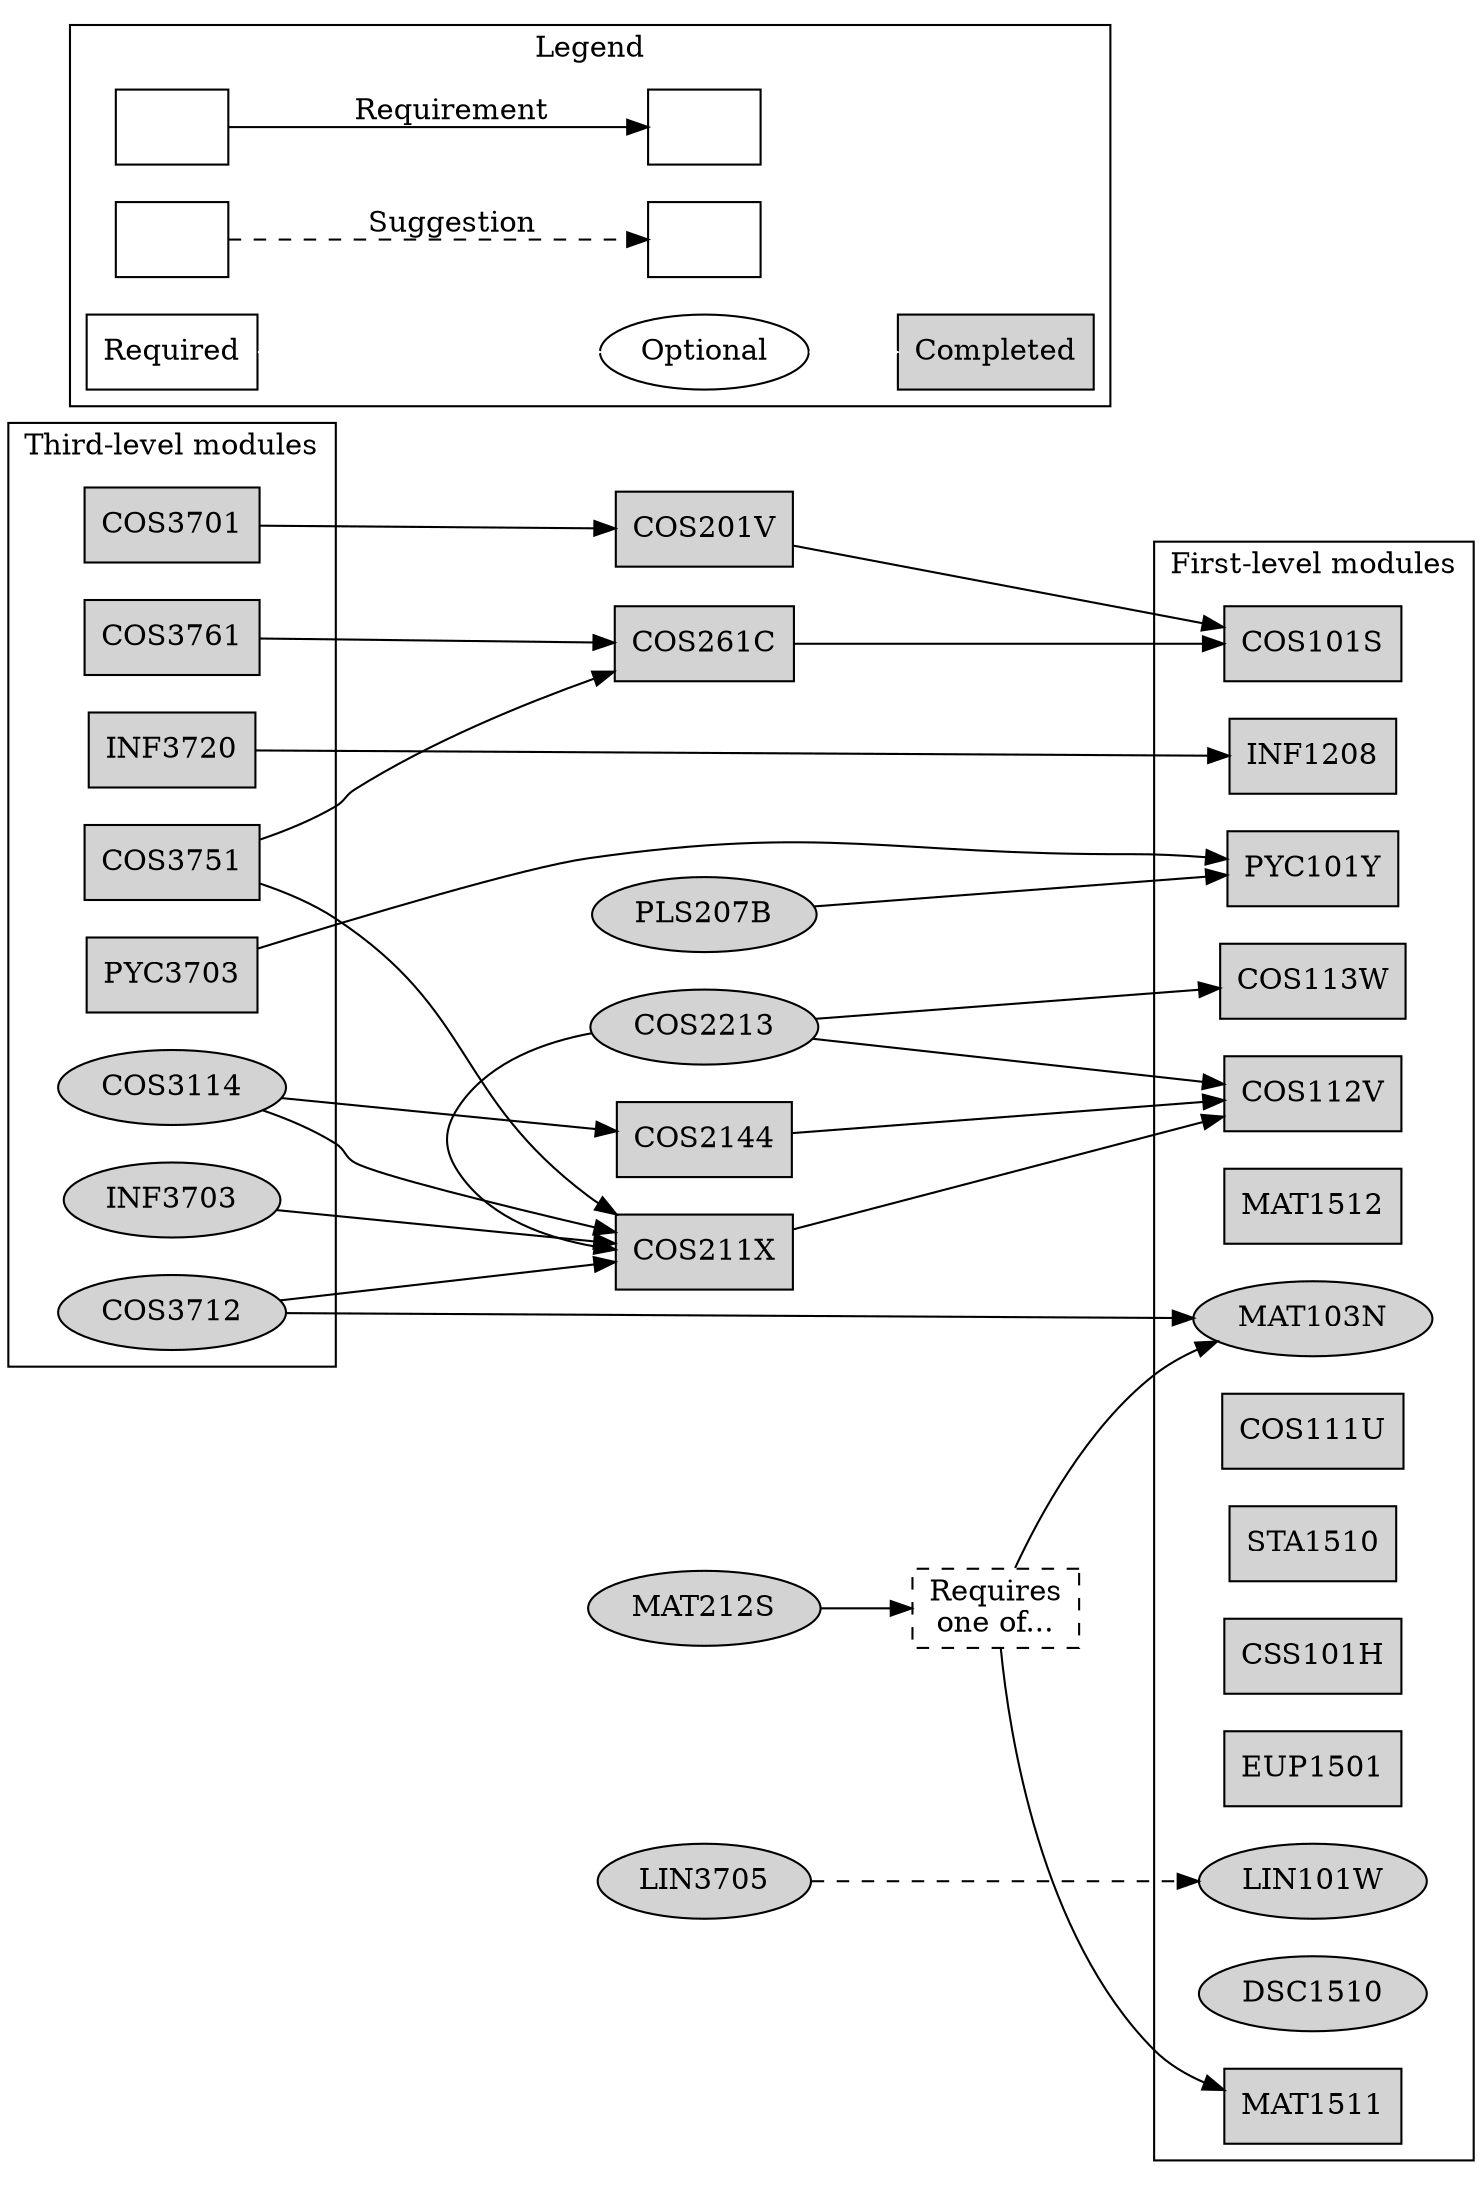 digraph ComputationalIntelligence {
    node [shape=box];
    rankdir=LR;

    subgraph cluster3 {
        label = "Third-level modules";

        {rank=same;
        COS3701 [style=filled]
        INF3720 [style=filled]
        COS3751 [style=filled]
        COS3761 [style=filled]
        PYC3703 [style=filled]}

        {rank=same; node [shape=ellipse];
        COS3114 [style=filled]
        COS3712 [style=filled]
        INF3703 [style=filled]}
    }

    {rank=same; node [style=filled];
    COS201V COS211X COS261C COS2144}

    {rank=same; node [style=filled]; node [shape=ellipse];
    PLS207B MAT212S COS2213 LIN3705}

    MAT103OR151 [label="Requires\none of...", style=dashed];

    subgraph cluster1 {
        label = "First-level modules";

        {rank=same;
        {node [style=filled];
              COS101S COS112V COS113W INF1208 MAT1511 MAT1512
              PYC101Y COS111U STA1510 CSS101H}
        EUP1501 [style=filled]}

        {rank=same; node [shape=ellipse];
            {node [style=filled];
                MAT103N DSC1510 LIN101W}}
    }


    subgraph cluster0 {
        rankdir=LR;
        label = "Legend";

        Module1 [label=""];
        Module2 [label=""];
        Module3 [label=""];
        Module4 [label=""];
        Module2 -> Module1 [label="Requirement"]
        Module4 -> Module3 [label="Suggestion", style=dashed]

        Required;
        Completed [style=filled];
        Optional [shape=ellipse];
        Required -> Optional [color=white];
        Optional -> Completed [color=white];
    }


    COS3701 -> {COS201V}
    INF3720 -> {INF1208}
    COS3751 -> {COS211X COS261C}
    COS3761 -> {COS261C}
    PYC3703 -> {PYC101Y}

    COS3114 -> {COS211X COS2144}
    INF3703 -> {COS211X}
    COS3712 -> {COS211X MAT103N}


    COS201V -> {COS101S}
    COS211X -> {COS112V}
    COS261C -> {COS101S}
    COS2144 -> {COS112V}

    {rank=same; COS2213 COS211X}
    COS2213 -> {COS112V COS113W}
    COS2213 -> {COS211X}
    MAT212S -> {MAT103OR151}
    MAT103OR151 -> {MAT103N MAT1511}
    LIN3705 -> {LIN101W} [style=dashed]
    PLS207B -> {PYC101Y}
}
